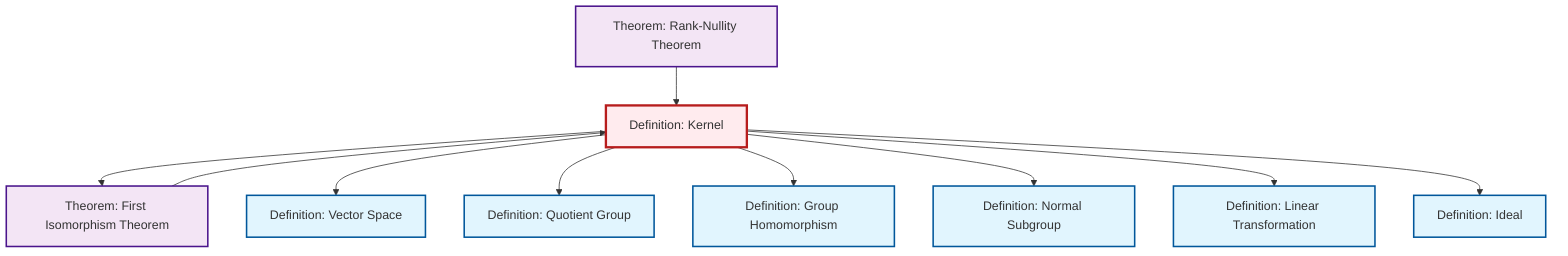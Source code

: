 graph TD
    classDef definition fill:#e1f5fe,stroke:#01579b,stroke-width:2px
    classDef theorem fill:#f3e5f5,stroke:#4a148c,stroke-width:2px
    classDef axiom fill:#fff3e0,stroke:#e65100,stroke-width:2px
    classDef example fill:#e8f5e9,stroke:#1b5e20,stroke-width:2px
    classDef current fill:#ffebee,stroke:#b71c1c,stroke-width:3px
    def-vector-space["Definition: Vector Space"]:::definition
    def-normal-subgroup["Definition: Normal Subgroup"]:::definition
    thm-rank-nullity["Theorem: Rank-Nullity Theorem"]:::theorem
    def-linear-transformation["Definition: Linear Transformation"]:::definition
    thm-first-isomorphism["Theorem: First Isomorphism Theorem"]:::theorem
    def-homomorphism["Definition: Group Homomorphism"]:::definition
    def-kernel["Definition: Kernel"]:::definition
    def-quotient-group["Definition: Quotient Group"]:::definition
    def-ideal["Definition: Ideal"]:::definition
    def-kernel --> thm-first-isomorphism
    thm-rank-nullity --> def-kernel
    def-kernel --> def-vector-space
    def-kernel --> def-quotient-group
    def-kernel --> def-homomorphism
    def-kernel --> def-normal-subgroup
    def-kernel --> def-linear-transformation
    thm-first-isomorphism --> def-kernel
    def-kernel --> def-ideal
    class def-kernel current